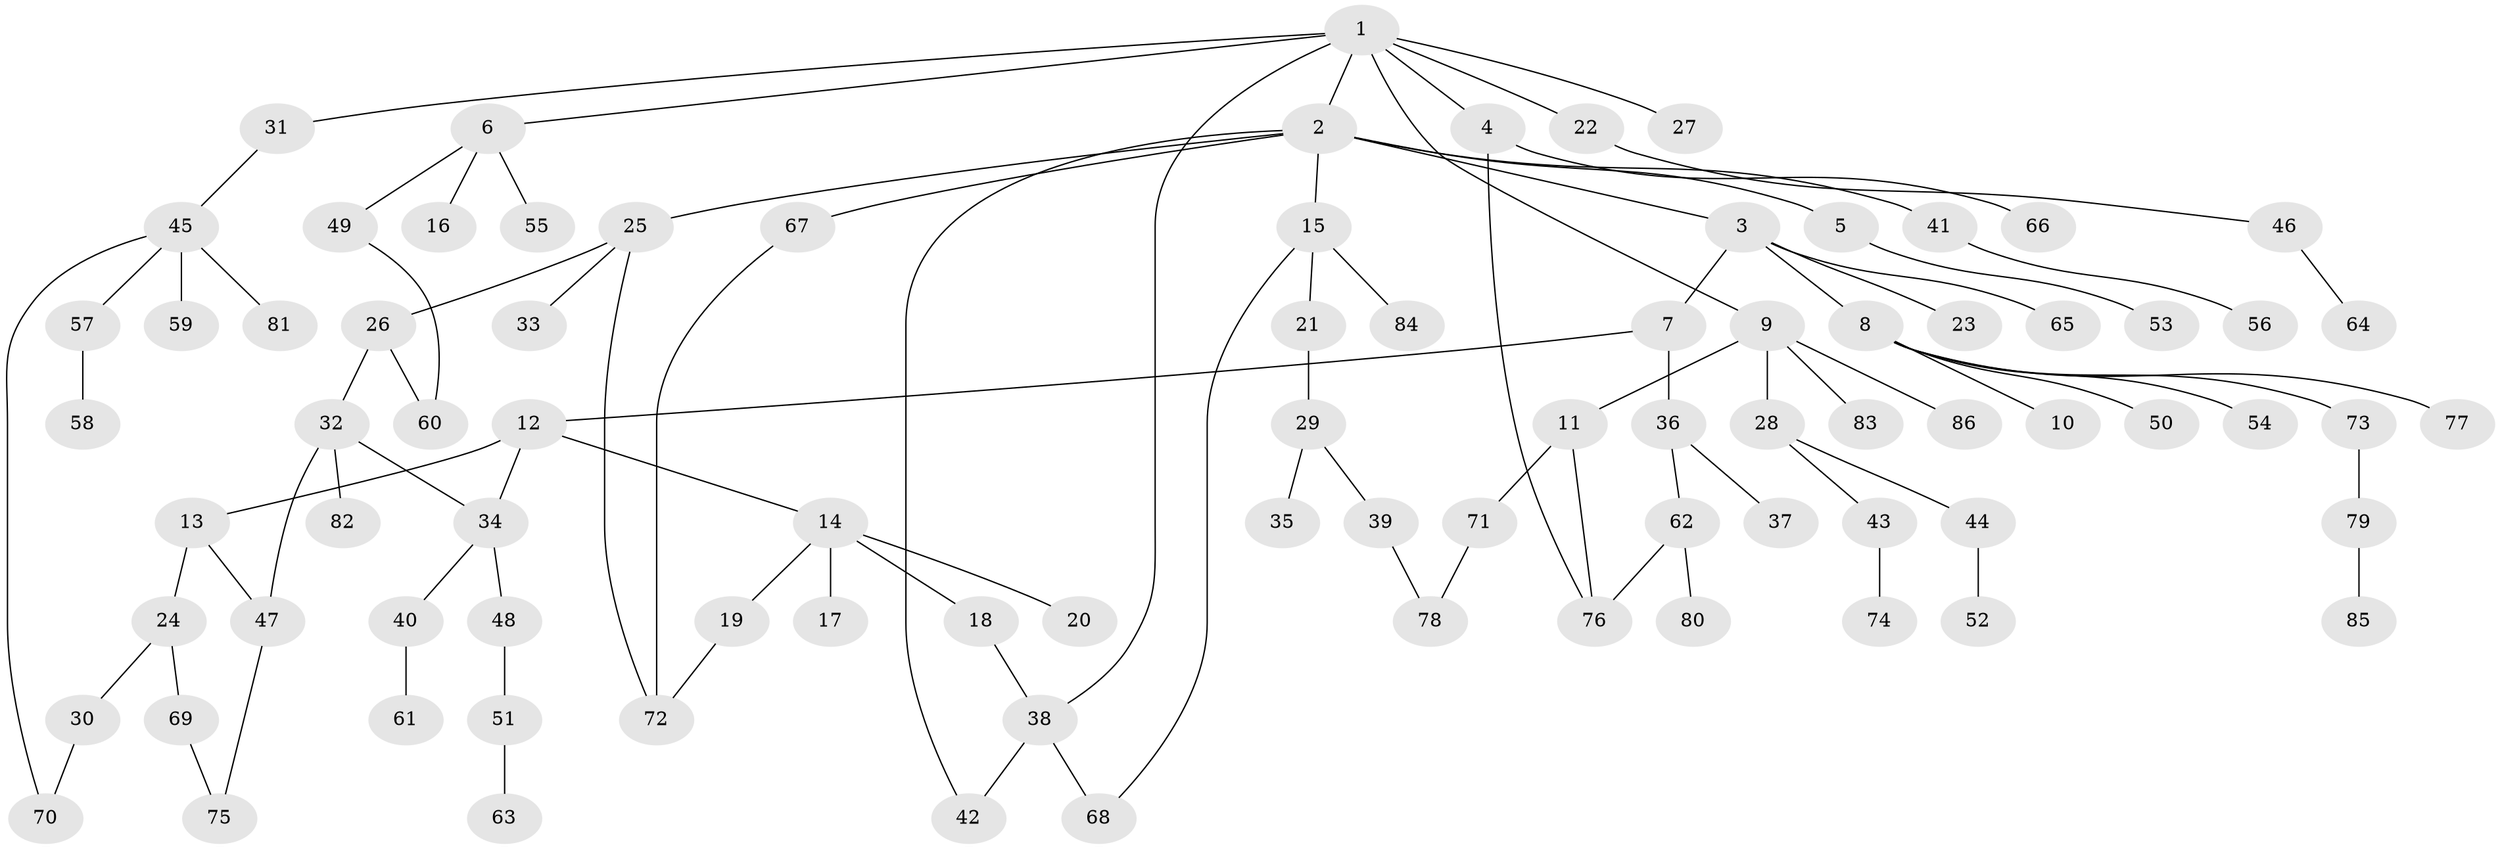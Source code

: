 // Generated by graph-tools (version 1.1) at 2025/34/03/09/25 02:34:14]
// undirected, 86 vertices, 98 edges
graph export_dot {
graph [start="1"]
  node [color=gray90,style=filled];
  1;
  2;
  3;
  4;
  5;
  6;
  7;
  8;
  9;
  10;
  11;
  12;
  13;
  14;
  15;
  16;
  17;
  18;
  19;
  20;
  21;
  22;
  23;
  24;
  25;
  26;
  27;
  28;
  29;
  30;
  31;
  32;
  33;
  34;
  35;
  36;
  37;
  38;
  39;
  40;
  41;
  42;
  43;
  44;
  45;
  46;
  47;
  48;
  49;
  50;
  51;
  52;
  53;
  54;
  55;
  56;
  57;
  58;
  59;
  60;
  61;
  62;
  63;
  64;
  65;
  66;
  67;
  68;
  69;
  70;
  71;
  72;
  73;
  74;
  75;
  76;
  77;
  78;
  79;
  80;
  81;
  82;
  83;
  84;
  85;
  86;
  1 -- 2;
  1 -- 4;
  1 -- 6;
  1 -- 9;
  1 -- 22;
  1 -- 27;
  1 -- 31;
  1 -- 38;
  2 -- 3;
  2 -- 5;
  2 -- 15;
  2 -- 25;
  2 -- 41;
  2 -- 67;
  2 -- 42;
  3 -- 7;
  3 -- 8;
  3 -- 23;
  3 -- 65;
  4 -- 66;
  4 -- 76;
  5 -- 53;
  6 -- 16;
  6 -- 49;
  6 -- 55;
  7 -- 12;
  7 -- 36;
  8 -- 10;
  8 -- 50;
  8 -- 54;
  8 -- 73;
  8 -- 77;
  9 -- 11;
  9 -- 28;
  9 -- 83;
  9 -- 86;
  11 -- 71;
  11 -- 76;
  12 -- 13;
  12 -- 14;
  12 -- 34;
  13 -- 24;
  13 -- 47;
  14 -- 17;
  14 -- 18;
  14 -- 19;
  14 -- 20;
  15 -- 21;
  15 -- 84;
  15 -- 68;
  18 -- 38;
  19 -- 72;
  21 -- 29;
  22 -- 46;
  24 -- 30;
  24 -- 69;
  25 -- 26;
  25 -- 33;
  25 -- 72;
  26 -- 32;
  26 -- 60;
  28 -- 43;
  28 -- 44;
  29 -- 35;
  29 -- 39;
  30 -- 70;
  31 -- 45;
  32 -- 34;
  32 -- 47;
  32 -- 82;
  34 -- 40;
  34 -- 48;
  36 -- 37;
  36 -- 62;
  38 -- 42;
  38 -- 68;
  39 -- 78;
  40 -- 61;
  41 -- 56;
  43 -- 74;
  44 -- 52;
  45 -- 57;
  45 -- 59;
  45 -- 81;
  45 -- 70;
  46 -- 64;
  47 -- 75;
  48 -- 51;
  49 -- 60;
  51 -- 63;
  57 -- 58;
  62 -- 80;
  62 -- 76;
  67 -- 72;
  69 -- 75;
  71 -- 78;
  73 -- 79;
  79 -- 85;
}
